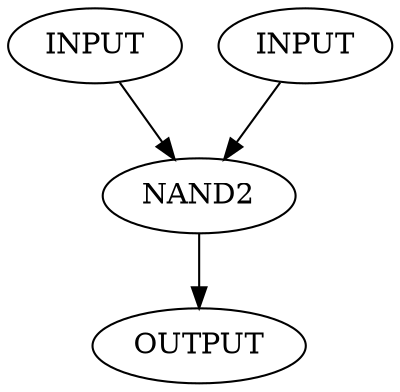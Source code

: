 digraph test {

I1 [label = "INPUT"];
I2 [label = "INPUT"];

GATE [label = "NAND2"];

O [label = "OUTPUT"];

I1 -> GATE -> O;
I2 -> GATE;

}
